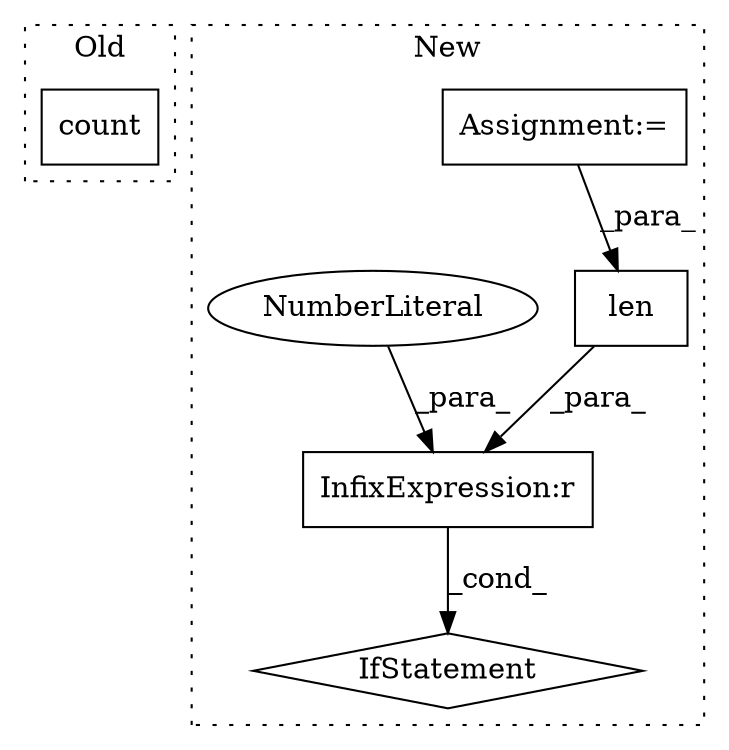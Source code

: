 digraph G {
subgraph cluster0 {
1 [label="count" a="32" s="5796" l="7" shape="box"];
label = "Old";
style="dotted";
}
subgraph cluster1 {
2 [label="len" a="32" s="6573,6582" l="4,1" shape="box"];
3 [label="Assignment:=" a="7" s="6504" l="55" shape="box"];
4 [label="InfixExpression:r" a="27" s="6583" l="4" shape="box"];
5 [label="IfStatement" a="25" s="6569,6588" l="4,2" shape="diamond"];
6 [label="NumberLiteral" a="34" s="6587" l="1" shape="ellipse"];
label = "New";
style="dotted";
}
2 -> 4 [label="_para_"];
3 -> 2 [label="_para_"];
4 -> 5 [label="_cond_"];
6 -> 4 [label="_para_"];
}